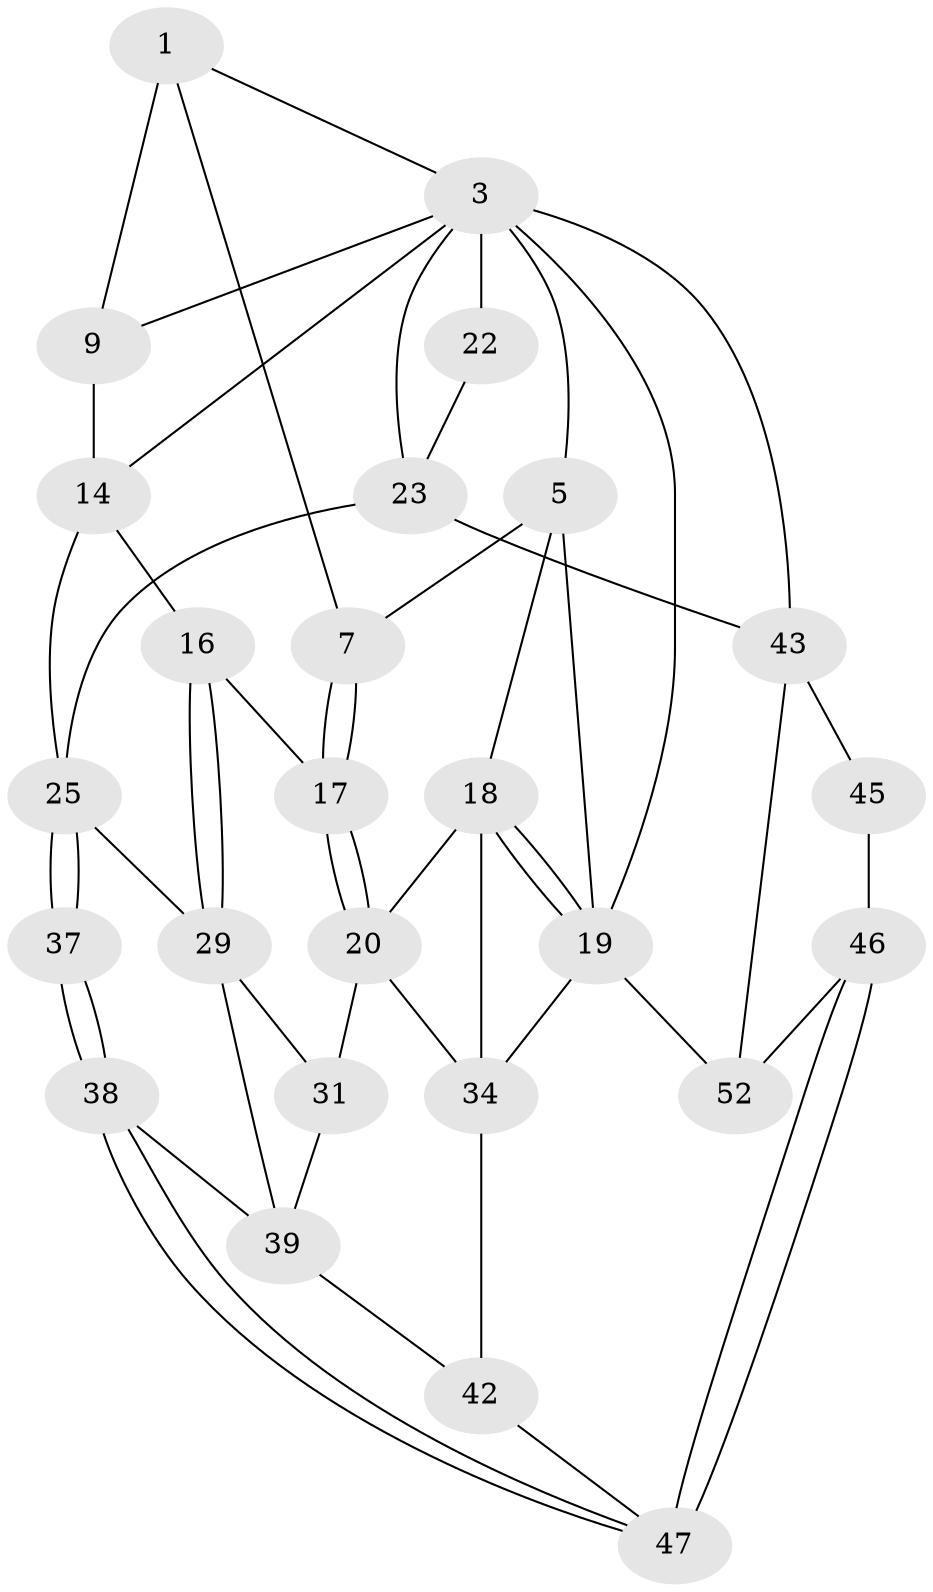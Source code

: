 // original degree distribution, {3: 0.03773584905660377, 4: 0.22641509433962265, 6: 0.16981132075471697, 5: 0.5660377358490566}
// Generated by graph-tools (version 1.1) at 2025/28/03/15/25 16:28:10]
// undirected, 26 vertices, 54 edges
graph export_dot {
graph [start="1"]
  node [color=gray90,style=filled];
  1 [pos="+0.6076876472747204+0",super="+2+6"];
  3 [pos="+1+0",super="+11+4"];
  5 [pos="+0.21613499073359982+0",super="+8"];
  7 [pos="+0.3291349748670906+0.23953162043856946"];
  9 [pos="+0.7215985335780077+0.039628508375823754",super="+10"];
  14 [pos="+0.6958883485069162+0.3537483973987613",super="+15"];
  16 [pos="+0.4558234903672657+0.4443445850782897"];
  17 [pos="+0.37683289978423884+0.3918768320557903"];
  18 [pos="+0+0.31592039490562035",super="+21"];
  19 [pos="+0+0.3161488185693972",super="+36"];
  20 [pos="+0.2565664861003079+0.5459825710078113",super="+32"];
  22 [pos="+1+0.19044091800416668",super="+27"];
  23 [pos="+0.8461264903201039+0.5431974704369279",super="+28+24"];
  25 [pos="+0.6809804786920991+0.6894515076410028",super="+26"];
  29 [pos="+0.47132314405945924+0.4920081778807665",super="+30"];
  31 [pos="+0.2537785677962157+0.6234796565961778"];
  34 [pos="+0.08945746329879627+0.560241322723431",super="+35"];
  37 [pos="+0.6005208090184279+0.7486979128322915"];
  38 [pos="+0.5876440953353731+0.7636170867433174"];
  39 [pos="+0.49731032779261397+0.7270247894860138",super="+41"];
  42 [pos="+0.18682926214700726+0.8046708325979423"];
  43 [pos="+0.8825900008616391+0.8039056210253412",super="+44+48"];
  45 [pos="+0.7615420574186988+0.9168584931483068"];
  46 [pos="+0.5998404851162159+0.8706025603350853",super="+51"];
  47 [pos="+0.5847125250939996+0.7998281198093736",super="+50"];
  52 [pos="+0.5126662713826899+1"];
  1 -- 3;
  1 -- 9 [weight=2];
  1 -- 7;
  3 -- 22 [weight=3];
  3 -- 23;
  3 -- 9;
  3 -- 14;
  3 -- 19;
  3 -- 5;
  3 -- 43;
  5 -- 19;
  5 -- 18;
  5 -- 7;
  7 -- 17;
  7 -- 17;
  9 -- 14;
  14 -- 16;
  14 -- 25;
  16 -- 17;
  16 -- 29;
  16 -- 29;
  17 -- 20;
  17 -- 20;
  18 -- 19;
  18 -- 19;
  18 -- 20;
  18 -- 34;
  19 -- 52;
  19 -- 34;
  20 -- 34;
  20 -- 31;
  22 -- 23;
  23 -- 43 [weight=2];
  23 -- 25;
  25 -- 37 [weight=2];
  25 -- 37;
  25 -- 29;
  29 -- 31;
  29 -- 39;
  31 -- 39;
  34 -- 42;
  37 -- 38;
  37 -- 38;
  38 -- 39;
  38 -- 47;
  38 -- 47;
  39 -- 42;
  42 -- 47;
  43 -- 45 [weight=2];
  43 -- 52;
  45 -- 46;
  46 -- 47 [weight=2];
  46 -- 47;
  46 -- 52;
}

